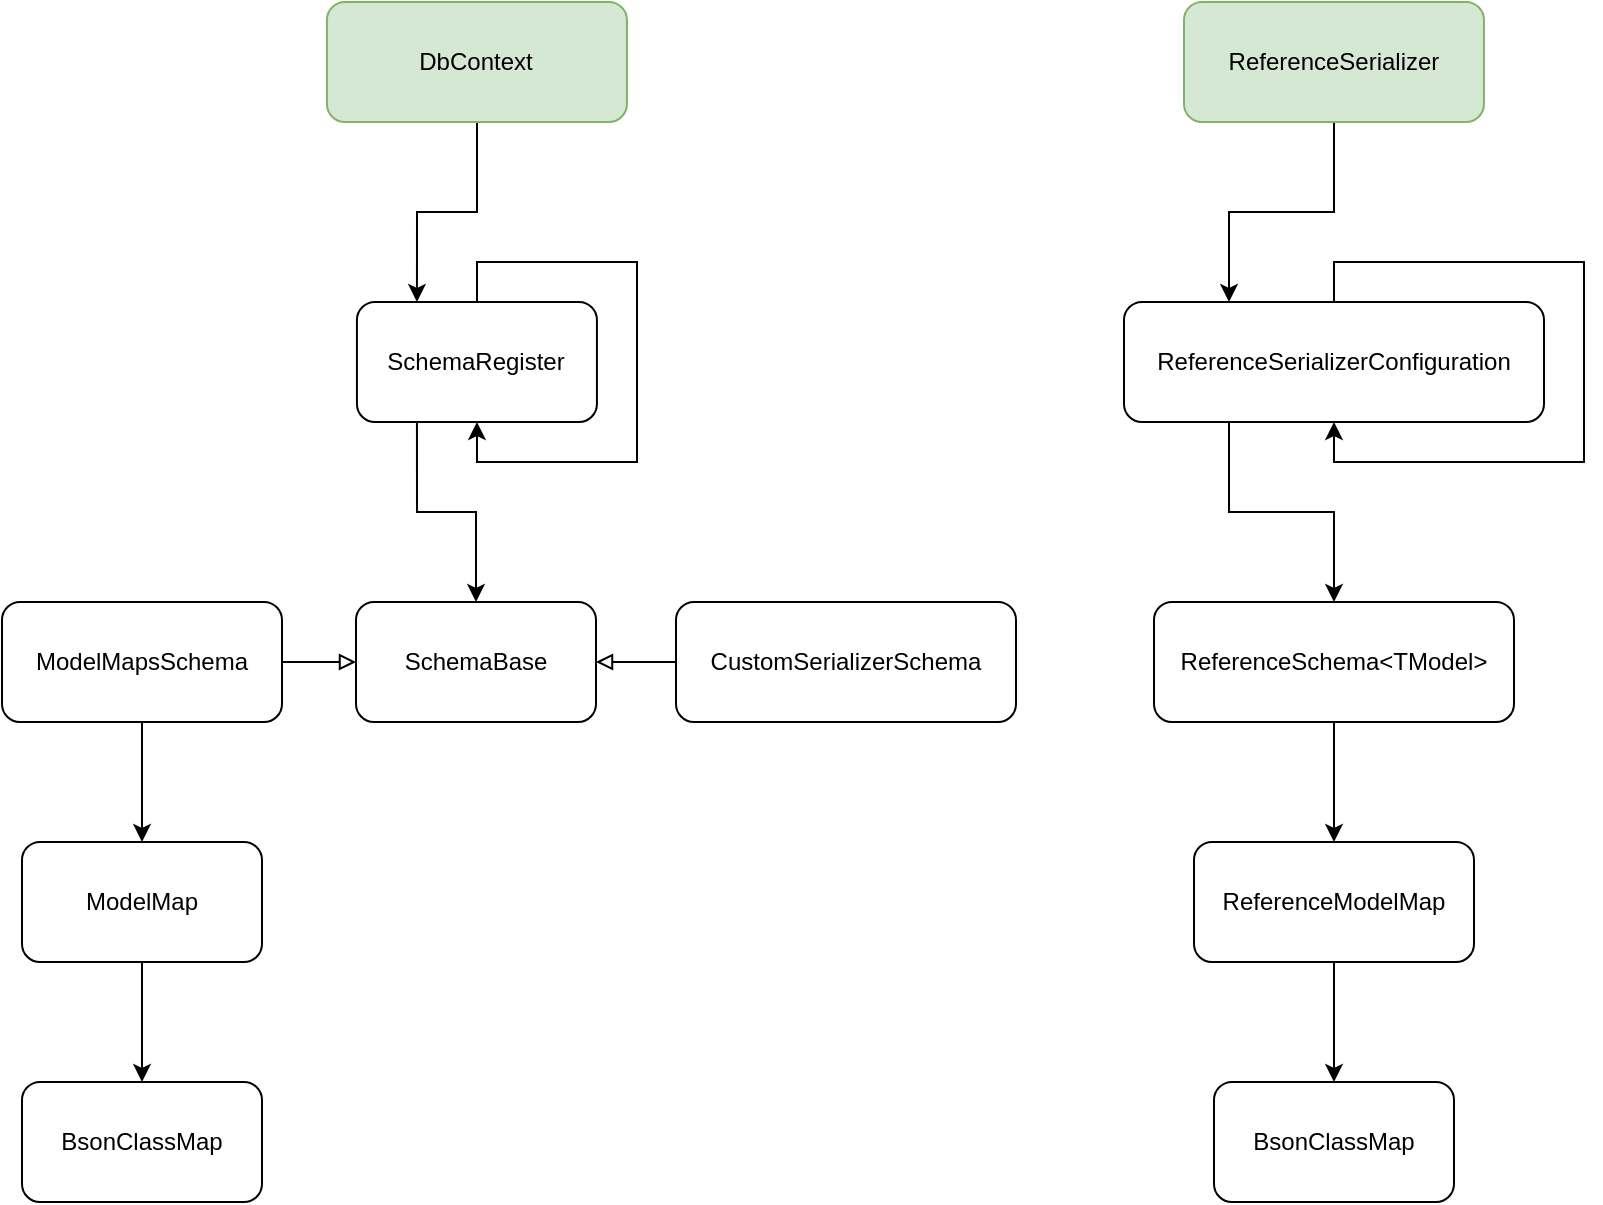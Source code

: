 <mxfile version="13.7.9" type="device"><diagram id="LyVlZgJVT6vsA4dXU9kc" name="Pagina-1"><mxGraphModel dx="1221" dy="1883" grid="1" gridSize="10" guides="1" tooltips="1" connect="1" arrows="1" fold="1" page="1" pageScale="1" pageWidth="827" pageHeight="1169" math="0" shadow="0"><root><mxCell id="0"/><mxCell id="1" parent="0"/><mxCell id="P3paSgY24IWf3AoB9Qgm-1" value="SchemaBase" style="rounded=1;whiteSpace=wrap;html=1;" vertex="1" parent="1"><mxGeometry x="195" y="-780" width="120" height="60" as="geometry"/></mxCell><mxCell id="P3paSgY24IWf3AoB9Qgm-10" style="edgeStyle=orthogonalEdgeStyle;rounded=0;orthogonalLoop=1;jettySize=auto;html=1;" edge="1" parent="1" source="P3paSgY24IWf3AoB9Qgm-2" target="P3paSgY24IWf3AoB9Qgm-4"><mxGeometry relative="1" as="geometry"><Array as="points"><mxPoint x="88" y="-660"/><mxPoint x="88" y="-660"/></Array></mxGeometry></mxCell><mxCell id="P3paSgY24IWf3AoB9Qgm-17" style="edgeStyle=orthogonalEdgeStyle;rounded=0;orthogonalLoop=1;jettySize=auto;html=1;endArrow=block;endFill=0;" edge="1" parent="1" source="P3paSgY24IWf3AoB9Qgm-2" target="P3paSgY24IWf3AoB9Qgm-1"><mxGeometry relative="1" as="geometry"/></mxCell><mxCell id="P3paSgY24IWf3AoB9Qgm-2" value="ModelMapsSchema" style="rounded=1;whiteSpace=wrap;html=1;" vertex="1" parent="1"><mxGeometry x="18" y="-780" width="140" height="60" as="geometry"/></mxCell><mxCell id="P3paSgY24IWf3AoB9Qgm-18" style="edgeStyle=orthogonalEdgeStyle;rounded=0;orthogonalLoop=1;jettySize=auto;html=1;endArrow=block;endFill=0;" edge="1" parent="1" source="P3paSgY24IWf3AoB9Qgm-3" target="P3paSgY24IWf3AoB9Qgm-1"><mxGeometry relative="1" as="geometry"/></mxCell><mxCell id="P3paSgY24IWf3AoB9Qgm-3" value="CustomSerializerSchema" style="rounded=1;whiteSpace=wrap;html=1;" vertex="1" parent="1"><mxGeometry x="355" y="-780" width="170" height="60" as="geometry"/></mxCell><mxCell id="P3paSgY24IWf3AoB9Qgm-22" style="edgeStyle=orthogonalEdgeStyle;rounded=0;orthogonalLoop=1;jettySize=auto;html=1;endArrow=classic;endFill=1;" edge="1" parent="1" source="P3paSgY24IWf3AoB9Qgm-4" target="P3paSgY24IWf3AoB9Qgm-21"><mxGeometry relative="1" as="geometry"/></mxCell><mxCell id="P3paSgY24IWf3AoB9Qgm-4" value="ModelMap" style="rounded=1;whiteSpace=wrap;html=1;" vertex="1" parent="1"><mxGeometry x="28" y="-660" width="120" height="60" as="geometry"/></mxCell><mxCell id="P3paSgY24IWf3AoB9Qgm-19" style="edgeStyle=orthogonalEdgeStyle;rounded=0;orthogonalLoop=1;jettySize=auto;html=1;exitX=0.25;exitY=1;exitDx=0;exitDy=0;endArrow=classic;endFill=1;" edge="1" parent="1" source="P3paSgY24IWf3AoB9Qgm-5" target="P3paSgY24IWf3AoB9Qgm-1"><mxGeometry relative="1" as="geometry"/></mxCell><mxCell id="P3paSgY24IWf3AoB9Qgm-5" value="SchemaRegister" style="rounded=1;whiteSpace=wrap;html=1;" vertex="1" parent="1"><mxGeometry x="195.47" y="-930" width="120" height="60" as="geometry"/></mxCell><mxCell id="P3paSgY24IWf3AoB9Qgm-24" style="edgeStyle=orthogonalEdgeStyle;rounded=0;orthogonalLoop=1;jettySize=auto;html=1;endArrow=classic;endFill=1;" edge="1" parent="1" source="P3paSgY24IWf3AoB9Qgm-6" target="P3paSgY24IWf3AoB9Qgm-23"><mxGeometry relative="1" as="geometry"/></mxCell><mxCell id="P3paSgY24IWf3AoB9Qgm-6" value="ReferenceModelMap" style="rounded=1;whiteSpace=wrap;html=1;" vertex="1" parent="1"><mxGeometry x="614" y="-660" width="140" height="60" as="geometry"/></mxCell><mxCell id="P3paSgY24IWf3AoB9Qgm-20" style="edgeStyle=orthogonalEdgeStyle;rounded=0;orthogonalLoop=1;jettySize=auto;html=1;exitX=0.25;exitY=1;exitDx=0;exitDy=0;endArrow=classic;endFill=1;" edge="1" parent="1" source="P3paSgY24IWf3AoB9Qgm-7" target="P3paSgY24IWf3AoB9Qgm-8"><mxGeometry relative="1" as="geometry"/></mxCell><mxCell id="P3paSgY24IWf3AoB9Qgm-7" value="&lt;span&gt;ReferenceSerializerConfiguration&lt;/span&gt;" style="rounded=1;whiteSpace=wrap;html=1;fontStyle=0" vertex="1" parent="1"><mxGeometry x="579" y="-930" width="210" height="60" as="geometry"/></mxCell><mxCell id="P3paSgY24IWf3AoB9Qgm-11" style="edgeStyle=orthogonalEdgeStyle;rounded=0;orthogonalLoop=1;jettySize=auto;html=1;" edge="1" parent="1" source="P3paSgY24IWf3AoB9Qgm-8" target="P3paSgY24IWf3AoB9Qgm-6"><mxGeometry relative="1" as="geometry"/></mxCell><mxCell id="P3paSgY24IWf3AoB9Qgm-8" value="&lt;span&gt;ReferenceSchema&amp;lt;TModel&amp;gt;&lt;/span&gt;" style="rounded=1;whiteSpace=wrap;html=1;fontStyle=0" vertex="1" parent="1"><mxGeometry x="594" y="-780" width="180" height="60" as="geometry"/></mxCell><mxCell id="P3paSgY24IWf3AoB9Qgm-9" style="edgeStyle=orthogonalEdgeStyle;rounded=0;orthogonalLoop=1;jettySize=auto;html=1;entryX=0.5;entryY=1;entryDx=0;entryDy=0;" edge="1" parent="1" source="P3paSgY24IWf3AoB9Qgm-5" target="P3paSgY24IWf3AoB9Qgm-5"><mxGeometry relative="1" as="geometry"/></mxCell><mxCell id="P3paSgY24IWf3AoB9Qgm-12" style="edgeStyle=orthogonalEdgeStyle;rounded=0;orthogonalLoop=1;jettySize=auto;html=1;entryX=0.5;entryY=1;entryDx=0;entryDy=0;" edge="1" parent="1" source="P3paSgY24IWf3AoB9Qgm-7" target="P3paSgY24IWf3AoB9Qgm-7"><mxGeometry relative="1" as="geometry"/></mxCell><mxCell id="P3paSgY24IWf3AoB9Qgm-14" style="edgeStyle=orthogonalEdgeStyle;rounded=0;orthogonalLoop=1;jettySize=auto;html=1;entryX=0.25;entryY=0;entryDx=0;entryDy=0;" edge="1" parent="1" source="P3paSgY24IWf3AoB9Qgm-13" target="P3paSgY24IWf3AoB9Qgm-7"><mxGeometry relative="1" as="geometry"/></mxCell><mxCell id="P3paSgY24IWf3AoB9Qgm-13" value="&lt;span&gt;ReferenceSerializer&lt;/span&gt;" style="rounded=1;whiteSpace=wrap;html=1;fontStyle=0;fillColor=#d5e8d4;strokeColor=#82b366;" vertex="1" parent="1"><mxGeometry x="609" y="-1080" width="150" height="60" as="geometry"/></mxCell><mxCell id="P3paSgY24IWf3AoB9Qgm-16" style="edgeStyle=orthogonalEdgeStyle;rounded=0;orthogonalLoop=1;jettySize=auto;html=1;entryX=0.25;entryY=0;entryDx=0;entryDy=0;" edge="1" parent="1" source="P3paSgY24IWf3AoB9Qgm-15" target="P3paSgY24IWf3AoB9Qgm-5"><mxGeometry relative="1" as="geometry"/></mxCell><mxCell id="P3paSgY24IWf3AoB9Qgm-15" value="&lt;span&gt;DbContext&lt;/span&gt;" style="rounded=1;whiteSpace=wrap;html=1;fontStyle=0;fillColor=#d5e8d4;strokeColor=#82b366;" vertex="1" parent="1"><mxGeometry x="180.47" y="-1080" width="150" height="60" as="geometry"/></mxCell><mxCell id="P3paSgY24IWf3AoB9Qgm-21" value="BsonClassMap" style="rounded=1;whiteSpace=wrap;html=1;" vertex="1" parent="1"><mxGeometry x="28" y="-540" width="120" height="60" as="geometry"/></mxCell><mxCell id="P3paSgY24IWf3AoB9Qgm-23" value="BsonClassMap" style="rounded=1;whiteSpace=wrap;html=1;" vertex="1" parent="1"><mxGeometry x="624" y="-540" width="120" height="60" as="geometry"/></mxCell></root></mxGraphModel></diagram></mxfile>
